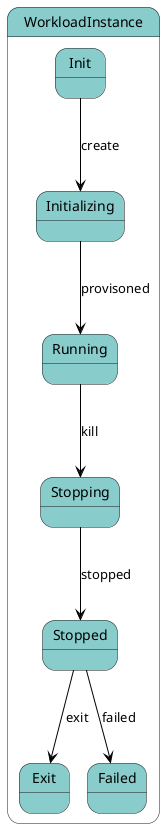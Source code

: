 @startuml



state WorkloadInstance #88cccc {

    state Init #88cccc {
    }

    state Initializing #88cccc {
    }

    state Running #88cccc {
    }

    state Stopping #88cccc {
    }

    state Stopped #88cccc {
    }

    state Exit #88cccc {
    }

    state Failed #88cccc {
    }




Init -[#black]--> Initializing : create

Initializing -[#black]--> Running : provisoned

Running -[#black]--> Stopping : kill

Stopping -[#black]--> Stopped : stopped

Stopped -[#black]--> Exit : exit

Stopped -[#black]--> Failed : failed

}


@enduml
